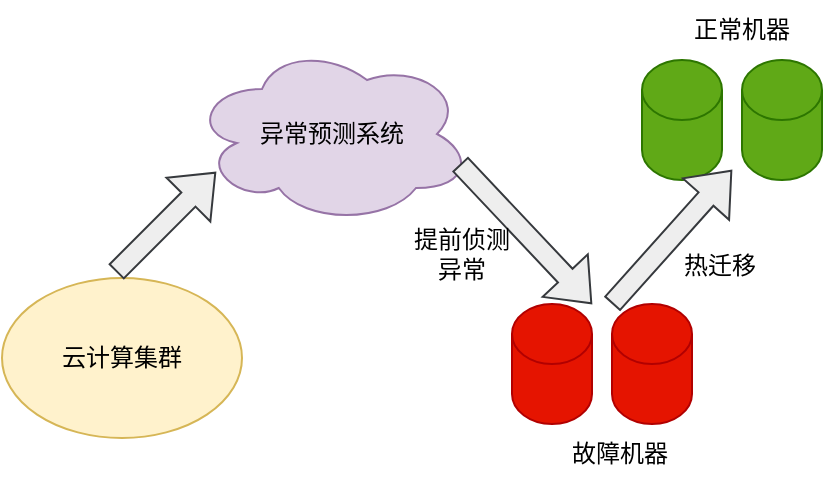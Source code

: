 <mxfile version="15.7.4" type="github">
  <diagram id="s-LuINobn3t0qoPxdY62" name="Page-1">
    <mxGraphModel dx="734" dy="954" grid="0" gridSize="10" guides="1" tooltips="1" connect="1" arrows="1" fold="1" page="0" pageScale="1" pageWidth="827" pageHeight="1169" math="0" shadow="0">
      <root>
        <mxCell id="0" />
        <mxCell id="1" parent="0" />
        <mxCell id="FjHui_zAlFXv06aGuSNT-8" value="异常预测系统" style="ellipse;shape=cloud;whiteSpace=wrap;html=1;fillColor=#e1d5e7;strokeColor=#9673a6;" vertex="1" parent="1">
          <mxGeometry x="230" y="-220" width="140" height="90" as="geometry" />
        </mxCell>
        <mxCell id="FjHui_zAlFXv06aGuSNT-10" value="" style="ellipse;whiteSpace=wrap;html=1;fillColor=#fff2cc;strokeColor=#d6b656;" vertex="1" parent="1">
          <mxGeometry x="135" y="-103" width="120" height="80" as="geometry" />
        </mxCell>
        <mxCell id="FjHui_zAlFXv06aGuSNT-11" value="" style="shape=flexArrow;endArrow=classic;html=1;rounded=0;fillColor=#eeeeee;strokeColor=#36393d;" edge="1" parent="1">
          <mxGeometry width="50" height="50" relative="1" as="geometry">
            <mxPoint x="192" y="-106" as="sourcePoint" />
            <mxPoint x="242" y="-156" as="targetPoint" />
          </mxGeometry>
        </mxCell>
        <mxCell id="FjHui_zAlFXv06aGuSNT-12" value="" style="shape=flexArrow;endArrow=classic;html=1;rounded=0;fillColor=#eeeeee;strokeColor=#36393d;" edge="1" parent="1">
          <mxGeometry width="50" height="50" relative="1" as="geometry">
            <mxPoint x="364" y="-160" as="sourcePoint" />
            <mxPoint x="430" y="-90" as="targetPoint" />
          </mxGeometry>
        </mxCell>
        <mxCell id="FjHui_zAlFXv06aGuSNT-13" value="" style="shape=cylinder3;whiteSpace=wrap;html=1;boundedLbl=1;backgroundOutline=1;size=15;fillColor=#60a917;strokeColor=#2D7600;fontColor=#ffffff;" vertex="1" parent="1">
          <mxGeometry x="455" y="-212" width="40" height="60" as="geometry" />
        </mxCell>
        <mxCell id="FjHui_zAlFXv06aGuSNT-14" value="" style="shape=cylinder3;whiteSpace=wrap;html=1;boundedLbl=1;backgroundOutline=1;size=15;fillColor=#60a917;fontColor=#ffffff;strokeColor=#2D7600;" vertex="1" parent="1">
          <mxGeometry x="505" y="-212" width="40" height="60" as="geometry" />
        </mxCell>
        <mxCell id="FjHui_zAlFXv06aGuSNT-16" value="" style="shape=cylinder3;whiteSpace=wrap;html=1;boundedLbl=1;backgroundOutline=1;size=15;fillColor=#e51400;fontColor=#ffffff;strokeColor=#B20000;" vertex="1" parent="1">
          <mxGeometry x="390" y="-90" width="40" height="60" as="geometry" />
        </mxCell>
        <mxCell id="FjHui_zAlFXv06aGuSNT-17" value="" style="shape=cylinder3;whiteSpace=wrap;html=1;boundedLbl=1;backgroundOutline=1;size=15;fillColor=#e51400;fontColor=#ffffff;strokeColor=#B20000;" vertex="1" parent="1">
          <mxGeometry x="440" y="-90" width="40" height="60" as="geometry" />
        </mxCell>
        <mxCell id="FjHui_zAlFXv06aGuSNT-18" value="" style="shape=flexArrow;endArrow=classic;html=1;rounded=0;fillColor=#eeeeee;strokeColor=#36393d;" edge="1" parent="1">
          <mxGeometry width="50" height="50" relative="1" as="geometry">
            <mxPoint x="440" y="-90" as="sourcePoint" />
            <mxPoint x="500" y="-157" as="targetPoint" />
          </mxGeometry>
        </mxCell>
        <mxCell id="FjHui_zAlFXv06aGuSNT-20" value="云计算集群" style="text;html=1;strokeColor=none;fillColor=none;align=center;verticalAlign=middle;whiteSpace=wrap;rounded=0;" vertex="1" parent="1">
          <mxGeometry x="160" y="-78" width="70" height="30" as="geometry" />
        </mxCell>
        <mxCell id="FjHui_zAlFXv06aGuSNT-21" value="提前侦测异常" style="text;html=1;strokeColor=none;fillColor=none;align=center;verticalAlign=middle;whiteSpace=wrap;rounded=0;" vertex="1" parent="1">
          <mxGeometry x="340" y="-130" width="50" height="30" as="geometry" />
        </mxCell>
        <mxCell id="FjHui_zAlFXv06aGuSNT-22" value="故障机器" style="text;html=1;strokeColor=none;fillColor=none;align=center;verticalAlign=middle;whiteSpace=wrap;rounded=0;" vertex="1" parent="1">
          <mxGeometry x="414" y="-30" width="60" height="30" as="geometry" />
        </mxCell>
        <mxCell id="FjHui_zAlFXv06aGuSNT-24" value="正常机器" style="text;html=1;strokeColor=none;fillColor=none;align=center;verticalAlign=middle;whiteSpace=wrap;rounded=0;" vertex="1" parent="1">
          <mxGeometry x="475" y="-242" width="60" height="30" as="geometry" />
        </mxCell>
        <mxCell id="FjHui_zAlFXv06aGuSNT-25" value="热迁移" style="text;html=1;strokeColor=none;fillColor=none;align=center;verticalAlign=middle;whiteSpace=wrap;rounded=0;" vertex="1" parent="1">
          <mxGeometry x="464" y="-124" width="60" height="30" as="geometry" />
        </mxCell>
      </root>
    </mxGraphModel>
  </diagram>
</mxfile>
